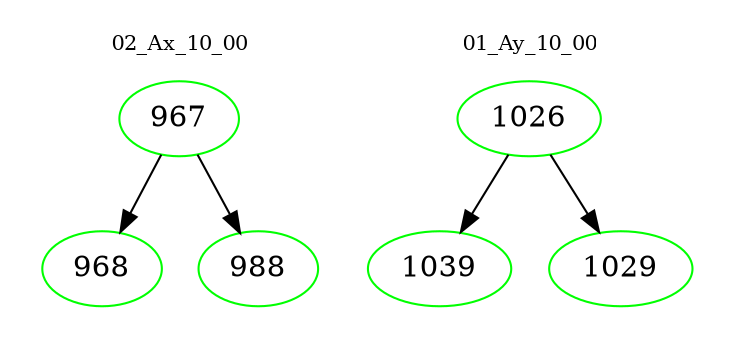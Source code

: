 digraph{
subgraph cluster_0 {
color = white
label = "02_Ax_10_00";
fontsize=10;
T0_967 [label="967", color="green"]
T0_967 -> T0_968 [color="black"]
T0_968 [label="968", color="green"]
T0_967 -> T0_988 [color="black"]
T0_988 [label="988", color="green"]
}
subgraph cluster_1 {
color = white
label = "01_Ay_10_00";
fontsize=10;
T1_1026 [label="1026", color="green"]
T1_1026 -> T1_1039 [color="black"]
T1_1039 [label="1039", color="green"]
T1_1026 -> T1_1029 [color="black"]
T1_1029 [label="1029", color="green"]
}
}
